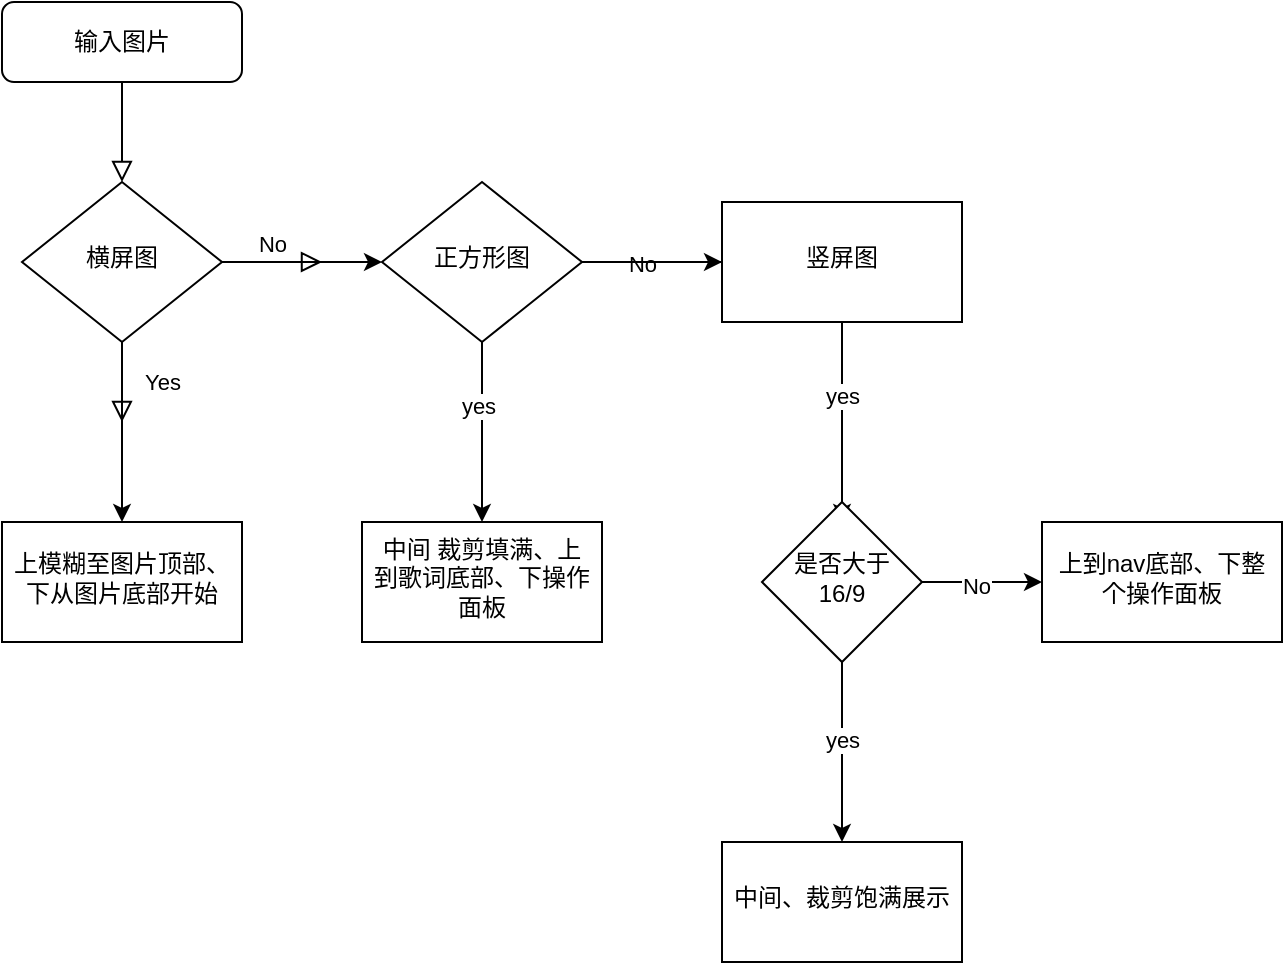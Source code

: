 <mxfile version="18.1.1" type="github">
  <diagram id="C5RBs43oDa-KdzZeNtuy" name="Page-1">
    <mxGraphModel dx="631" dy="580" grid="1" gridSize="10" guides="1" tooltips="1" connect="1" arrows="1" fold="1" page="1" pageScale="1" pageWidth="827" pageHeight="1169" math="0" shadow="0">
      <root>
        <mxCell id="WIyWlLk6GJQsqaUBKTNV-0" />
        <mxCell id="WIyWlLk6GJQsqaUBKTNV-1" parent="WIyWlLk6GJQsqaUBKTNV-0" />
        <mxCell id="WIyWlLk6GJQsqaUBKTNV-2" value="" style="rounded=0;html=1;jettySize=auto;orthogonalLoop=1;fontSize=11;endArrow=block;endFill=0;endSize=8;strokeWidth=1;shadow=0;labelBackgroundColor=none;edgeStyle=orthogonalEdgeStyle;" parent="WIyWlLk6GJQsqaUBKTNV-1" source="WIyWlLk6GJQsqaUBKTNV-3" target="WIyWlLk6GJQsqaUBKTNV-6" edge="1">
          <mxGeometry relative="1" as="geometry" />
        </mxCell>
        <mxCell id="WIyWlLk6GJQsqaUBKTNV-3" value="输入图片" style="rounded=1;whiteSpace=wrap;html=1;fontSize=12;glass=0;strokeWidth=1;shadow=0;" parent="WIyWlLk6GJQsqaUBKTNV-1" vertex="1">
          <mxGeometry x="160" y="80" width="120" height="40" as="geometry" />
        </mxCell>
        <mxCell id="WIyWlLk6GJQsqaUBKTNV-4" value="Yes" style="rounded=0;html=1;jettySize=auto;orthogonalLoop=1;fontSize=11;endArrow=block;endFill=0;endSize=8;strokeWidth=1;shadow=0;labelBackgroundColor=none;edgeStyle=orthogonalEdgeStyle;" parent="WIyWlLk6GJQsqaUBKTNV-1" source="WIyWlLk6GJQsqaUBKTNV-6" edge="1">
          <mxGeometry y="20" relative="1" as="geometry">
            <mxPoint as="offset" />
            <mxPoint x="220" y="290" as="targetPoint" />
          </mxGeometry>
        </mxCell>
        <mxCell id="WIyWlLk6GJQsqaUBKTNV-5" value="No" style="edgeStyle=orthogonalEdgeStyle;rounded=0;html=1;jettySize=auto;orthogonalLoop=1;fontSize=11;endArrow=block;endFill=0;endSize=8;strokeWidth=1;shadow=0;labelBackgroundColor=none;" parent="WIyWlLk6GJQsqaUBKTNV-1" source="WIyWlLk6GJQsqaUBKTNV-6" edge="1">
          <mxGeometry y="10" relative="1" as="geometry">
            <mxPoint as="offset" />
            <mxPoint x="320" y="210" as="targetPoint" />
          </mxGeometry>
        </mxCell>
        <mxCell id="pRUXavgCRMaFmkCbt3Ee-1" value="" style="edgeStyle=orthogonalEdgeStyle;rounded=0;orthogonalLoop=1;jettySize=auto;html=1;" edge="1" parent="WIyWlLk6GJQsqaUBKTNV-1" source="WIyWlLk6GJQsqaUBKTNV-6" target="pRUXavgCRMaFmkCbt3Ee-0">
          <mxGeometry relative="1" as="geometry" />
        </mxCell>
        <mxCell id="pRUXavgCRMaFmkCbt3Ee-3" value="" style="edgeStyle=orthogonalEdgeStyle;rounded=0;orthogonalLoop=1;jettySize=auto;html=1;" edge="1" parent="WIyWlLk6GJQsqaUBKTNV-1" source="WIyWlLk6GJQsqaUBKTNV-6" target="pRUXavgCRMaFmkCbt3Ee-2">
          <mxGeometry relative="1" as="geometry" />
        </mxCell>
        <mxCell id="WIyWlLk6GJQsqaUBKTNV-6" value="横屏图" style="rhombus;whiteSpace=wrap;html=1;shadow=0;fontFamily=Helvetica;fontSize=12;align=center;strokeWidth=1;spacing=6;spacingTop=-4;" parent="WIyWlLk6GJQsqaUBKTNV-1" vertex="1">
          <mxGeometry x="170" y="170" width="100" height="80" as="geometry" />
        </mxCell>
        <mxCell id="pRUXavgCRMaFmkCbt3Ee-0" value="上模糊至图片顶部、下从图片底部开始" style="whiteSpace=wrap;html=1;shadow=0;strokeWidth=1;spacing=6;spacingTop=-4;" vertex="1" parent="WIyWlLk6GJQsqaUBKTNV-1">
          <mxGeometry x="160" y="340" width="120" height="60" as="geometry" />
        </mxCell>
        <mxCell id="pRUXavgCRMaFmkCbt3Ee-5" value="" style="edgeStyle=orthogonalEdgeStyle;rounded=0;orthogonalLoop=1;jettySize=auto;html=1;" edge="1" parent="WIyWlLk6GJQsqaUBKTNV-1" source="pRUXavgCRMaFmkCbt3Ee-2" target="pRUXavgCRMaFmkCbt3Ee-4">
          <mxGeometry relative="1" as="geometry" />
        </mxCell>
        <mxCell id="pRUXavgCRMaFmkCbt3Ee-6" value="yes" style="edgeLabel;html=1;align=center;verticalAlign=middle;resizable=0;points=[];" vertex="1" connectable="0" parent="pRUXavgCRMaFmkCbt3Ee-5">
          <mxGeometry x="-0.289" y="-2" relative="1" as="geometry">
            <mxPoint as="offset" />
          </mxGeometry>
        </mxCell>
        <mxCell id="pRUXavgCRMaFmkCbt3Ee-8" value="" style="edgeStyle=orthogonalEdgeStyle;rounded=0;orthogonalLoop=1;jettySize=auto;html=1;" edge="1" parent="WIyWlLk6GJQsqaUBKTNV-1" source="pRUXavgCRMaFmkCbt3Ee-2">
          <mxGeometry relative="1" as="geometry">
            <mxPoint x="530" y="210" as="targetPoint" />
          </mxGeometry>
        </mxCell>
        <mxCell id="pRUXavgCRMaFmkCbt3Ee-11" value="No" style="edgeLabel;html=1;align=center;verticalAlign=middle;resizable=0;points=[];" vertex="1" connectable="0" parent="pRUXavgCRMaFmkCbt3Ee-8">
          <mxGeometry x="-0.25" relative="1" as="geometry">
            <mxPoint y="1" as="offset" />
          </mxGeometry>
        </mxCell>
        <mxCell id="pRUXavgCRMaFmkCbt3Ee-24" value="" style="edgeStyle=orthogonalEdgeStyle;rounded=0;orthogonalLoop=1;jettySize=auto;html=1;" edge="1" parent="WIyWlLk6GJQsqaUBKTNV-1" source="pRUXavgCRMaFmkCbt3Ee-2" target="pRUXavgCRMaFmkCbt3Ee-23">
          <mxGeometry relative="1" as="geometry" />
        </mxCell>
        <mxCell id="pRUXavgCRMaFmkCbt3Ee-2" value="正方形图" style="rhombus;whiteSpace=wrap;html=1;shadow=0;fontFamily=Helvetica;fontSize=12;align=center;strokeWidth=1;spacing=6;spacingTop=-4;" vertex="1" parent="WIyWlLk6GJQsqaUBKTNV-1">
          <mxGeometry x="350" y="170" width="100" height="80" as="geometry" />
        </mxCell>
        <mxCell id="pRUXavgCRMaFmkCbt3Ee-4" value="中间 裁剪填满、上到歌词底部、下操作面板" style="whiteSpace=wrap;html=1;shadow=0;strokeWidth=1;spacing=6;spacingTop=-4;" vertex="1" parent="WIyWlLk6GJQsqaUBKTNV-1">
          <mxGeometry x="340" y="340" width="120" height="60" as="geometry" />
        </mxCell>
        <mxCell id="pRUXavgCRMaFmkCbt3Ee-13" value="" style="edgeStyle=orthogonalEdgeStyle;rounded=0;orthogonalLoop=1;jettySize=auto;html=1;exitX=0.5;exitY=1;exitDx=0;exitDy=0;" edge="1" parent="WIyWlLk6GJQsqaUBKTNV-1" source="pRUXavgCRMaFmkCbt3Ee-23">
          <mxGeometry relative="1" as="geometry">
            <mxPoint x="580" y="250" as="sourcePoint" />
            <mxPoint x="580" y="340" as="targetPoint" />
          </mxGeometry>
        </mxCell>
        <mxCell id="pRUXavgCRMaFmkCbt3Ee-14" value="yes" style="edgeLabel;html=1;align=center;verticalAlign=middle;resizable=0;points=[];" vertex="1" connectable="0" parent="pRUXavgCRMaFmkCbt3Ee-13">
          <mxGeometry x="-0.267" relative="1" as="geometry">
            <mxPoint as="offset" />
          </mxGeometry>
        </mxCell>
        <mxCell id="pRUXavgCRMaFmkCbt3Ee-18" value="" style="edgeStyle=orthogonalEdgeStyle;rounded=0;orthogonalLoop=1;jettySize=auto;html=1;" edge="1" parent="WIyWlLk6GJQsqaUBKTNV-1" source="pRUXavgCRMaFmkCbt3Ee-15" target="pRUXavgCRMaFmkCbt3Ee-17">
          <mxGeometry relative="1" as="geometry" />
        </mxCell>
        <mxCell id="pRUXavgCRMaFmkCbt3Ee-19" value="yes" style="edgeLabel;html=1;align=center;verticalAlign=middle;resizable=0;points=[];" vertex="1" connectable="0" parent="pRUXavgCRMaFmkCbt3Ee-18">
          <mxGeometry x="-0.144" relative="1" as="geometry">
            <mxPoint as="offset" />
          </mxGeometry>
        </mxCell>
        <mxCell id="pRUXavgCRMaFmkCbt3Ee-21" value="" style="edgeStyle=orthogonalEdgeStyle;rounded=0;orthogonalLoop=1;jettySize=auto;html=1;" edge="1" parent="WIyWlLk6GJQsqaUBKTNV-1" source="pRUXavgCRMaFmkCbt3Ee-15" target="pRUXavgCRMaFmkCbt3Ee-20">
          <mxGeometry relative="1" as="geometry" />
        </mxCell>
        <mxCell id="pRUXavgCRMaFmkCbt3Ee-22" value="No" style="edgeLabel;html=1;align=center;verticalAlign=middle;resizable=0;points=[];" vertex="1" connectable="0" parent="pRUXavgCRMaFmkCbt3Ee-21">
          <mxGeometry x="-0.1" y="-1" relative="1" as="geometry">
            <mxPoint y="1" as="offset" />
          </mxGeometry>
        </mxCell>
        <mxCell id="pRUXavgCRMaFmkCbt3Ee-15" value="是否大于16/9" style="rhombus;whiteSpace=wrap;html=1;shadow=0;strokeWidth=1;spacing=6;spacingTop=-4;" vertex="1" parent="WIyWlLk6GJQsqaUBKTNV-1">
          <mxGeometry x="540" y="330" width="80" height="80" as="geometry" />
        </mxCell>
        <mxCell id="pRUXavgCRMaFmkCbt3Ee-17" value="中间、裁剪饱满展示" style="whiteSpace=wrap;html=1;shadow=0;strokeWidth=1;spacing=6;spacingTop=-4;" vertex="1" parent="WIyWlLk6GJQsqaUBKTNV-1">
          <mxGeometry x="520" y="500" width="120" height="60" as="geometry" />
        </mxCell>
        <mxCell id="pRUXavgCRMaFmkCbt3Ee-20" value="上到nav底部、下整个操作面板" style="whiteSpace=wrap;html=1;shadow=0;strokeWidth=1;spacing=6;spacingTop=-4;" vertex="1" parent="WIyWlLk6GJQsqaUBKTNV-1">
          <mxGeometry x="680" y="340" width="120" height="60" as="geometry" />
        </mxCell>
        <mxCell id="pRUXavgCRMaFmkCbt3Ee-23" value="&lt;span style=&quot;&quot;&gt;竖屏图&lt;/span&gt;" style="whiteSpace=wrap;html=1;shadow=0;strokeWidth=1;spacing=6;spacingTop=-4;" vertex="1" parent="WIyWlLk6GJQsqaUBKTNV-1">
          <mxGeometry x="520" y="180" width="120" height="60" as="geometry" />
        </mxCell>
      </root>
    </mxGraphModel>
  </diagram>
</mxfile>
